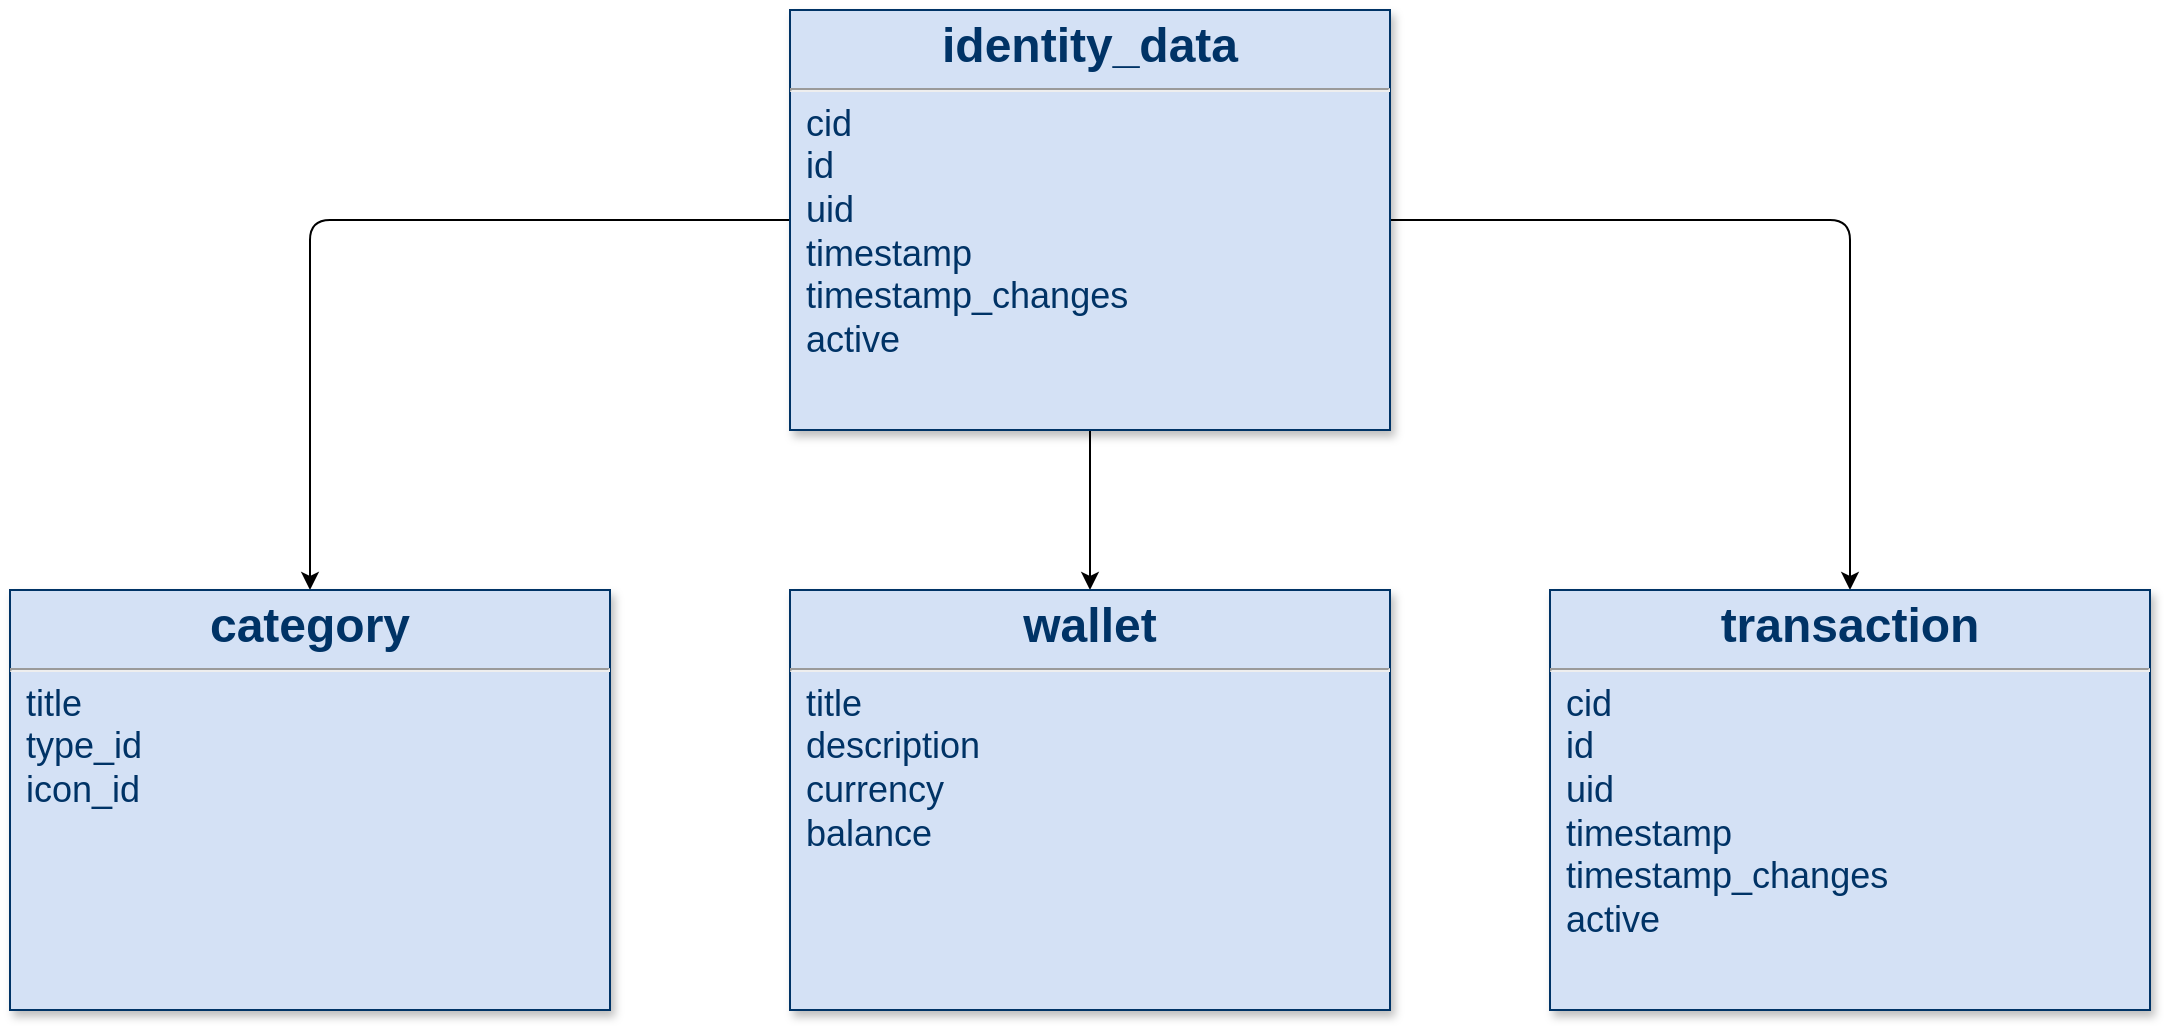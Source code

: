 <mxfile version="17.4.5" type="github">
  <diagram name="Page-1" id="efa7a0a1-bf9b-a30e-e6df-94a7791c09e9">
    <mxGraphModel dx="946" dy="620" grid="1" gridSize="10" guides="1" tooltips="1" connect="1" arrows="1" fold="1" page="1" pageScale="1" pageWidth="826" pageHeight="1169" background="none" math="0" shadow="0">
      <root>
        <mxCell id="0" />
        <mxCell id="1" parent="0" />
        <mxCell id="45uZOOmrBHk3ZVhSTvLE-119" value="" style="edgeStyle=orthogonalEdgeStyle;rounded=1;orthogonalLoop=1;jettySize=auto;html=1;fontSize=18;" edge="1" parent="1" source="25" target="45uZOOmrBHk3ZVhSTvLE-118">
          <mxGeometry relative="1" as="geometry" />
        </mxCell>
        <mxCell id="45uZOOmrBHk3ZVhSTvLE-121" value="" style="edgeStyle=orthogonalEdgeStyle;rounded=1;orthogonalLoop=1;jettySize=auto;html=1;fontSize=18;" edge="1" parent="1" source="25" target="45uZOOmrBHk3ZVhSTvLE-120">
          <mxGeometry relative="1" as="geometry" />
        </mxCell>
        <mxCell id="45uZOOmrBHk3ZVhSTvLE-123" value="" style="edgeStyle=orthogonalEdgeStyle;rounded=1;orthogonalLoop=1;jettySize=auto;html=1;fontSize=18;" edge="1" parent="1" source="25" target="45uZOOmrBHk3ZVhSTvLE-122">
          <mxGeometry relative="1" as="geometry" />
        </mxCell>
        <mxCell id="25" value="&lt;p style=&quot;margin: 4px 0px 0px ; text-align: center&quot;&gt;&lt;strong&gt;&lt;font style=&quot;font-size: 24px&quot;&gt;identity_data&lt;/font&gt;&lt;/strong&gt;&lt;/p&gt;&lt;hr&gt;&lt;p style=&quot;margin: 0px ; margin-left: 8px&quot;&gt;&lt;font style=&quot;font-size: 18px&quot;&gt;cid&lt;/font&gt;&lt;/p&gt;&lt;p style=&quot;margin: 0px ; margin-left: 8px&quot;&gt;&lt;font style=&quot;font-size: 18px&quot;&gt;id&lt;/font&gt;&lt;/p&gt;&lt;p style=&quot;margin: 0px ; margin-left: 8px&quot;&gt;&lt;font style=&quot;font-size: 18px&quot;&gt;uid&amp;nbsp;&lt;/font&gt;&lt;/p&gt;&lt;p style=&quot;margin: 0px ; margin-left: 8px&quot;&gt;&lt;font style=&quot;font-size: 18px&quot;&gt;timestamp&lt;/font&gt;&lt;/p&gt;&lt;p style=&quot;margin: 0px ; margin-left: 8px&quot;&gt;&lt;font style=&quot;font-size: 18px&quot;&gt;timestamp_changes&lt;/font&gt;&lt;/p&gt;&lt;p style=&quot;margin: 0px ; margin-left: 8px&quot;&gt;&lt;font style=&quot;font-size: 18px&quot;&gt;active&lt;/font&gt;&lt;/p&gt;&lt;p style=&quot;margin: 0px ; margin-left: 8px&quot;&gt;&lt;font size=&quot;3&quot;&gt;&lt;br&gt;&lt;/font&gt;&lt;/p&gt;" style="verticalAlign=top;align=left;overflow=fill;fontSize=12;fontFamily=Helvetica;html=1;strokeColor=#003366;shadow=1;fillColor=#D4E1F5;fontColor=#003366" parent="1" vertex="1">
          <mxGeometry x="430" y="20" width="300" height="210" as="geometry" />
        </mxCell>
        <mxCell id="45uZOOmrBHk3ZVhSTvLE-118" value="&lt;p style=&quot;margin: 4px 0px 0px ; text-align: center&quot;&gt;&lt;strong&gt;&lt;font style=&quot;font-size: 24px&quot;&gt;category&lt;/font&gt;&lt;/strong&gt;&lt;/p&gt;&lt;hr&gt;&lt;p style=&quot;margin: 0px ; margin-left: 8px&quot;&gt;&lt;font size=&quot;4&quot;&gt;title&amp;nbsp;&lt;/font&gt;&lt;/p&gt;&lt;p style=&quot;margin: 0px ; margin-left: 8px&quot;&gt;&lt;font size=&quot;4&quot;&gt;type_id&lt;/font&gt;&lt;/p&gt;&lt;p style=&quot;margin: 0px ; margin-left: 8px&quot;&gt;&lt;font size=&quot;4&quot;&gt;icon_id&lt;/font&gt;&lt;/p&gt;&lt;p style=&quot;margin: 0px ; margin-left: 8px&quot;&gt;&lt;font size=&quot;3&quot;&gt;&lt;br&gt;&lt;/font&gt;&lt;/p&gt;" style="verticalAlign=top;align=left;overflow=fill;fontSize=12;fontFamily=Helvetica;html=1;strokeColor=#003366;shadow=1;fillColor=#D4E1F5;fontColor=#003366" vertex="1" parent="1">
          <mxGeometry x="40" y="310" width="300" height="210" as="geometry" />
        </mxCell>
        <mxCell id="45uZOOmrBHk3ZVhSTvLE-120" value="&lt;p style=&quot;margin: 4px 0px 0px ; text-align: center&quot;&gt;&lt;strong&gt;&lt;font style=&quot;font-size: 24px&quot;&gt;wallet&lt;/font&gt;&lt;/strong&gt;&lt;/p&gt;&lt;hr&gt;&lt;p style=&quot;margin: 0px ; margin-left: 8px&quot;&gt;&lt;font size=&quot;4&quot;&gt;title&lt;/font&gt;&lt;/p&gt;&lt;p style=&quot;margin: 0px ; margin-left: 8px&quot;&gt;&lt;font size=&quot;4&quot;&gt;description&lt;/font&gt;&lt;/p&gt;&lt;p style=&quot;margin: 0px ; margin-left: 8px&quot;&gt;&lt;font size=&quot;4&quot;&gt;currency&lt;/font&gt;&lt;/p&gt;&lt;p style=&quot;margin: 0px ; margin-left: 8px&quot;&gt;&lt;font size=&quot;4&quot;&gt;balance&lt;/font&gt;&lt;/p&gt;&lt;p style=&quot;margin: 0px ; margin-left: 8px&quot;&gt;&lt;font size=&quot;3&quot;&gt;&lt;br&gt;&lt;/font&gt;&lt;/p&gt;" style="verticalAlign=top;align=left;overflow=fill;fontSize=12;fontFamily=Helvetica;html=1;strokeColor=#003366;shadow=1;fillColor=#D4E1F5;fontColor=#003366" vertex="1" parent="1">
          <mxGeometry x="430" y="310" width="300" height="210" as="geometry" />
        </mxCell>
        <mxCell id="45uZOOmrBHk3ZVhSTvLE-122" value="&lt;p style=&quot;margin: 4px 0px 0px ; text-align: center&quot;&gt;&lt;strong&gt;&lt;font style=&quot;font-size: 24px&quot;&gt;transaction&lt;/font&gt;&lt;/strong&gt;&lt;/p&gt;&lt;hr&gt;&lt;p style=&quot;margin: 0px ; margin-left: 8px&quot;&gt;&lt;font style=&quot;font-size: 18px&quot;&gt;cid&lt;/font&gt;&lt;/p&gt;&lt;p style=&quot;margin: 0px ; margin-left: 8px&quot;&gt;&lt;font style=&quot;font-size: 18px&quot;&gt;id&amp;nbsp;&lt;/font&gt;&lt;/p&gt;&lt;p style=&quot;margin: 0px ; margin-left: 8px&quot;&gt;&lt;font style=&quot;font-size: 18px&quot;&gt;uid&amp;nbsp;&lt;/font&gt;&lt;/p&gt;&lt;p style=&quot;margin: 0px ; margin-left: 8px&quot;&gt;&lt;font style=&quot;font-size: 18px&quot;&gt;timestamp&lt;/font&gt;&lt;/p&gt;&lt;p style=&quot;margin: 0px ; margin-left: 8px&quot;&gt;&lt;font style=&quot;font-size: 18px&quot;&gt;timestamp_changes&lt;/font&gt;&lt;/p&gt;&lt;p style=&quot;margin: 0px ; margin-left: 8px&quot;&gt;&lt;font style=&quot;font-size: 18px&quot;&gt;active&lt;/font&gt;&lt;/p&gt;&lt;p style=&quot;margin: 0px ; margin-left: 8px&quot;&gt;&lt;font size=&quot;3&quot;&gt;&lt;br&gt;&lt;/font&gt;&lt;/p&gt;" style="verticalAlign=top;align=left;overflow=fill;fontSize=12;fontFamily=Helvetica;html=1;strokeColor=#003366;shadow=1;fillColor=#D4E1F5;fontColor=#003366" vertex="1" parent="1">
          <mxGeometry x="810" y="310" width="300" height="210" as="geometry" />
        </mxCell>
      </root>
    </mxGraphModel>
  </diagram>
</mxfile>
